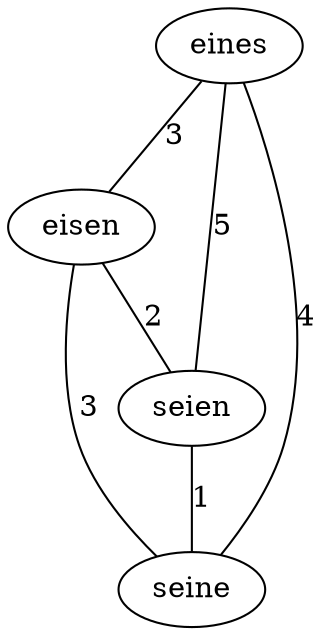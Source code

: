 graph {
	eines -- eisen [ label="3" ];
	eines -- seien [ label="5" ];
	eines -- seine [ label="4" ];
	eisen -- seien [ label="2" ];
	eisen -- seine [ label="3" ];
	seien -- seine [ label="1" ];
}
